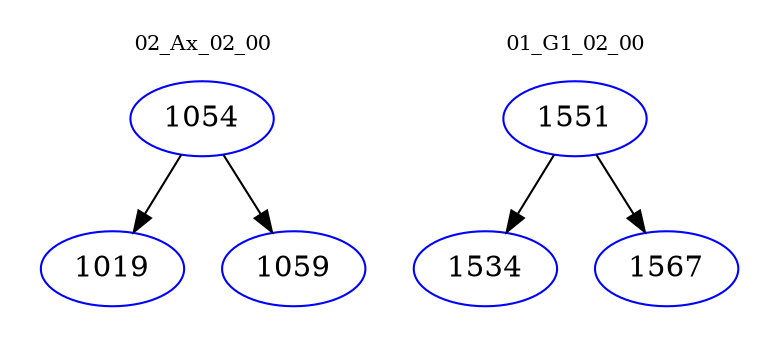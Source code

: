 digraph{
subgraph cluster_0 {
color = white
label = "02_Ax_02_00";
fontsize=10;
T0_1054 [label="1054", color="blue"]
T0_1054 -> T0_1019 [color="black"]
T0_1019 [label="1019", color="blue"]
T0_1054 -> T0_1059 [color="black"]
T0_1059 [label="1059", color="blue"]
}
subgraph cluster_1 {
color = white
label = "01_G1_02_00";
fontsize=10;
T1_1551 [label="1551", color="blue"]
T1_1551 -> T1_1534 [color="black"]
T1_1534 [label="1534", color="blue"]
T1_1551 -> T1_1567 [color="black"]
T1_1567 [label="1567", color="blue"]
}
}
